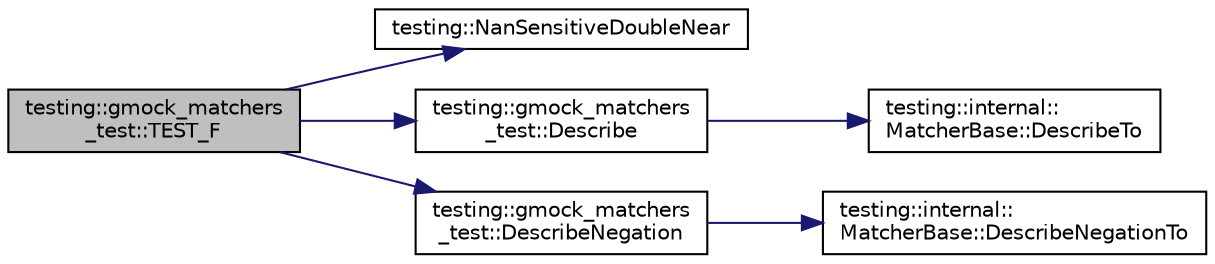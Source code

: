 digraph "testing::gmock_matchers_test::TEST_F"
{
  edge [fontname="Helvetica",fontsize="10",labelfontname="Helvetica",labelfontsize="10"];
  node [fontname="Helvetica",fontsize="10",shape=record];
  rankdir="LR";
  Node2221 [label="testing::gmock_matchers\l_test::TEST_F",height=0.2,width=0.4,color="black", fillcolor="grey75", style="filled", fontcolor="black"];
  Node2221 -> Node2222 [color="midnightblue",fontsize="10",style="solid",fontname="Helvetica"];
  Node2222 [label="testing::NanSensitiveDoubleNear",height=0.2,width=0.4,color="black", fillcolor="white", style="filled",URL="$d0/d75/namespacetesting.html#a3caa8177ef48150d0dde3a54b0961f7f"];
  Node2221 -> Node2223 [color="midnightblue",fontsize="10",style="solid",fontname="Helvetica"];
  Node2223 [label="testing::gmock_matchers\l_test::Describe",height=0.2,width=0.4,color="black", fillcolor="white", style="filled",URL="$d5/de1/namespacetesting_1_1gmock__matchers__test.html#a738a538e1705ea49670aeb3ed25108e6"];
  Node2223 -> Node2224 [color="midnightblue",fontsize="10",style="solid",fontname="Helvetica"];
  Node2224 [label="testing::internal::\lMatcherBase::DescribeTo",height=0.2,width=0.4,color="black", fillcolor="white", style="filled",URL="$df/d93/classtesting_1_1internal_1_1_matcher_base.html#a7e0c883c7745e0d646463077ef1c1267"];
  Node2221 -> Node2225 [color="midnightblue",fontsize="10",style="solid",fontname="Helvetica"];
  Node2225 [label="testing::gmock_matchers\l_test::DescribeNegation",height=0.2,width=0.4,color="black", fillcolor="white", style="filled",URL="$d5/de1/namespacetesting_1_1gmock__matchers__test.html#a96c18b92dede79060a7303fe5d178faf"];
  Node2225 -> Node2226 [color="midnightblue",fontsize="10",style="solid",fontname="Helvetica"];
  Node2226 [label="testing::internal::\lMatcherBase::DescribeNegationTo",height=0.2,width=0.4,color="black", fillcolor="white", style="filled",URL="$df/d93/classtesting_1_1internal_1_1_matcher_base.html#ac1089d49b6b8a381900618985cd69b7f"];
}
